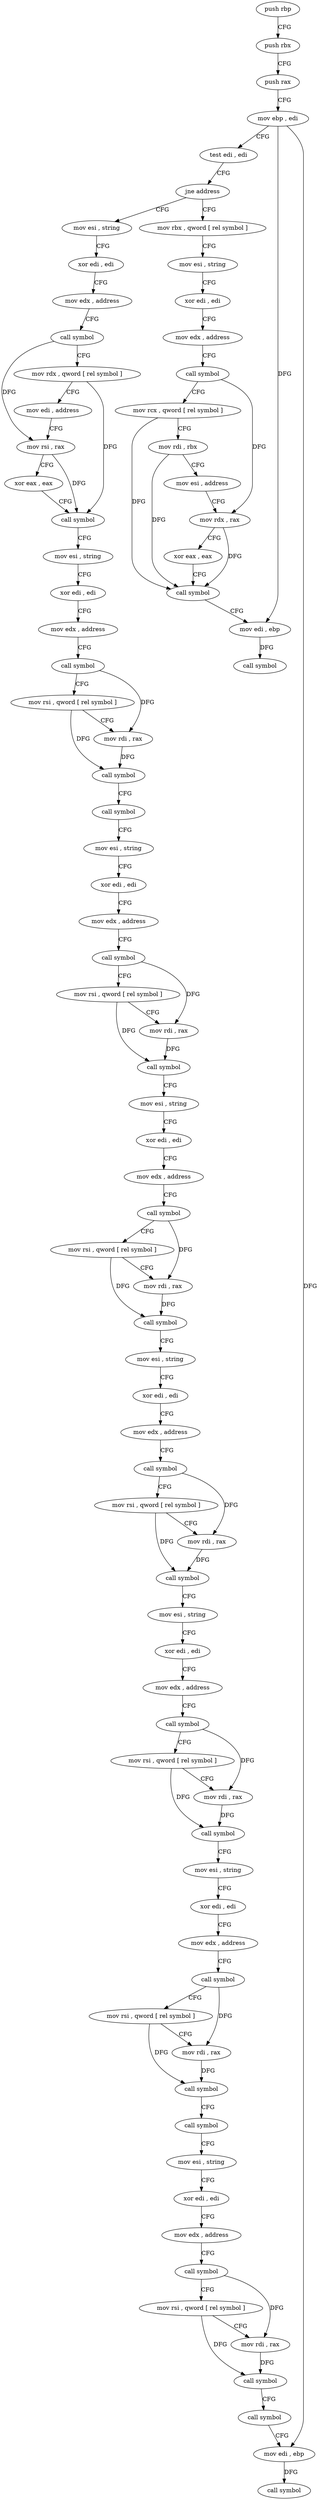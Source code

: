 digraph "func" {
"4199808" [label = "push rbp" ]
"4199809" [label = "push rbx" ]
"4199810" [label = "push rax" ]
"4199811" [label = "mov ebp , edi" ]
"4199813" [label = "test edi , edi" ]
"4199815" [label = "jne address" ]
"4200106" [label = "mov rbx , qword [ rel symbol ]" ]
"4199821" [label = "mov esi , string" ]
"4200113" [label = "mov esi , string" ]
"4200118" [label = "xor edi , edi" ]
"4200120" [label = "mov edx , address" ]
"4200125" [label = "call symbol" ]
"4200130" [label = "mov rcx , qword [ rel symbol ]" ]
"4200137" [label = "mov rdi , rbx" ]
"4200140" [label = "mov esi , address" ]
"4200145" [label = "mov rdx , rax" ]
"4200148" [label = "xor eax , eax" ]
"4200150" [label = "call symbol" ]
"4200155" [label = "mov edi , ebp" ]
"4200157" [label = "call symbol" ]
"4199826" [label = "xor edi , edi" ]
"4199828" [label = "mov edx , address" ]
"4199833" [label = "call symbol" ]
"4199838" [label = "mov rdx , qword [ rel symbol ]" ]
"4199845" [label = "mov edi , address" ]
"4199850" [label = "mov rsi , rax" ]
"4199853" [label = "xor eax , eax" ]
"4199855" [label = "call symbol" ]
"4199860" [label = "mov esi , string" ]
"4199865" [label = "xor edi , edi" ]
"4199867" [label = "mov edx , address" ]
"4199872" [label = "call symbol" ]
"4199877" [label = "mov rsi , qword [ rel symbol ]" ]
"4199884" [label = "mov rdi , rax" ]
"4199887" [label = "call symbol" ]
"4199892" [label = "call symbol" ]
"4199897" [label = "mov esi , string" ]
"4199902" [label = "xor edi , edi" ]
"4199904" [label = "mov edx , address" ]
"4199909" [label = "call symbol" ]
"4199914" [label = "mov rsi , qword [ rel symbol ]" ]
"4199921" [label = "mov rdi , rax" ]
"4199924" [label = "call symbol" ]
"4199929" [label = "mov esi , string" ]
"4199934" [label = "xor edi , edi" ]
"4199936" [label = "mov edx , address" ]
"4199941" [label = "call symbol" ]
"4199946" [label = "mov rsi , qword [ rel symbol ]" ]
"4199953" [label = "mov rdi , rax" ]
"4199956" [label = "call symbol" ]
"4199961" [label = "mov esi , string" ]
"4199966" [label = "xor edi , edi" ]
"4199968" [label = "mov edx , address" ]
"4199973" [label = "call symbol" ]
"4199978" [label = "mov rsi , qword [ rel symbol ]" ]
"4199985" [label = "mov rdi , rax" ]
"4199988" [label = "call symbol" ]
"4199993" [label = "mov esi , string" ]
"4199998" [label = "xor edi , edi" ]
"4200000" [label = "mov edx , address" ]
"4200005" [label = "call symbol" ]
"4200010" [label = "mov rsi , qword [ rel symbol ]" ]
"4200017" [label = "mov rdi , rax" ]
"4200020" [label = "call symbol" ]
"4200025" [label = "mov esi , string" ]
"4200030" [label = "xor edi , edi" ]
"4200032" [label = "mov edx , address" ]
"4200037" [label = "call symbol" ]
"4200042" [label = "mov rsi , qword [ rel symbol ]" ]
"4200049" [label = "mov rdi , rax" ]
"4200052" [label = "call symbol" ]
"4200057" [label = "call symbol" ]
"4200062" [label = "mov esi , string" ]
"4200067" [label = "xor edi , edi" ]
"4200069" [label = "mov edx , address" ]
"4200074" [label = "call symbol" ]
"4200079" [label = "mov rsi , qword [ rel symbol ]" ]
"4200086" [label = "mov rdi , rax" ]
"4200089" [label = "call symbol" ]
"4200094" [label = "call symbol" ]
"4200099" [label = "mov edi , ebp" ]
"4200101" [label = "call symbol" ]
"4199808" -> "4199809" [ label = "CFG" ]
"4199809" -> "4199810" [ label = "CFG" ]
"4199810" -> "4199811" [ label = "CFG" ]
"4199811" -> "4199813" [ label = "CFG" ]
"4199811" -> "4200155" [ label = "DFG" ]
"4199811" -> "4200099" [ label = "DFG" ]
"4199813" -> "4199815" [ label = "CFG" ]
"4199815" -> "4200106" [ label = "CFG" ]
"4199815" -> "4199821" [ label = "CFG" ]
"4200106" -> "4200113" [ label = "CFG" ]
"4199821" -> "4199826" [ label = "CFG" ]
"4200113" -> "4200118" [ label = "CFG" ]
"4200118" -> "4200120" [ label = "CFG" ]
"4200120" -> "4200125" [ label = "CFG" ]
"4200125" -> "4200130" [ label = "CFG" ]
"4200125" -> "4200145" [ label = "DFG" ]
"4200130" -> "4200137" [ label = "CFG" ]
"4200130" -> "4200150" [ label = "DFG" ]
"4200137" -> "4200140" [ label = "CFG" ]
"4200137" -> "4200150" [ label = "DFG" ]
"4200140" -> "4200145" [ label = "CFG" ]
"4200145" -> "4200148" [ label = "CFG" ]
"4200145" -> "4200150" [ label = "DFG" ]
"4200148" -> "4200150" [ label = "CFG" ]
"4200150" -> "4200155" [ label = "CFG" ]
"4200155" -> "4200157" [ label = "DFG" ]
"4199826" -> "4199828" [ label = "CFG" ]
"4199828" -> "4199833" [ label = "CFG" ]
"4199833" -> "4199838" [ label = "CFG" ]
"4199833" -> "4199850" [ label = "DFG" ]
"4199838" -> "4199845" [ label = "CFG" ]
"4199838" -> "4199855" [ label = "DFG" ]
"4199845" -> "4199850" [ label = "CFG" ]
"4199850" -> "4199853" [ label = "CFG" ]
"4199850" -> "4199855" [ label = "DFG" ]
"4199853" -> "4199855" [ label = "CFG" ]
"4199855" -> "4199860" [ label = "CFG" ]
"4199860" -> "4199865" [ label = "CFG" ]
"4199865" -> "4199867" [ label = "CFG" ]
"4199867" -> "4199872" [ label = "CFG" ]
"4199872" -> "4199877" [ label = "CFG" ]
"4199872" -> "4199884" [ label = "DFG" ]
"4199877" -> "4199884" [ label = "CFG" ]
"4199877" -> "4199887" [ label = "DFG" ]
"4199884" -> "4199887" [ label = "DFG" ]
"4199887" -> "4199892" [ label = "CFG" ]
"4199892" -> "4199897" [ label = "CFG" ]
"4199897" -> "4199902" [ label = "CFG" ]
"4199902" -> "4199904" [ label = "CFG" ]
"4199904" -> "4199909" [ label = "CFG" ]
"4199909" -> "4199914" [ label = "CFG" ]
"4199909" -> "4199921" [ label = "DFG" ]
"4199914" -> "4199921" [ label = "CFG" ]
"4199914" -> "4199924" [ label = "DFG" ]
"4199921" -> "4199924" [ label = "DFG" ]
"4199924" -> "4199929" [ label = "CFG" ]
"4199929" -> "4199934" [ label = "CFG" ]
"4199934" -> "4199936" [ label = "CFG" ]
"4199936" -> "4199941" [ label = "CFG" ]
"4199941" -> "4199946" [ label = "CFG" ]
"4199941" -> "4199953" [ label = "DFG" ]
"4199946" -> "4199953" [ label = "CFG" ]
"4199946" -> "4199956" [ label = "DFG" ]
"4199953" -> "4199956" [ label = "DFG" ]
"4199956" -> "4199961" [ label = "CFG" ]
"4199961" -> "4199966" [ label = "CFG" ]
"4199966" -> "4199968" [ label = "CFG" ]
"4199968" -> "4199973" [ label = "CFG" ]
"4199973" -> "4199978" [ label = "CFG" ]
"4199973" -> "4199985" [ label = "DFG" ]
"4199978" -> "4199985" [ label = "CFG" ]
"4199978" -> "4199988" [ label = "DFG" ]
"4199985" -> "4199988" [ label = "DFG" ]
"4199988" -> "4199993" [ label = "CFG" ]
"4199993" -> "4199998" [ label = "CFG" ]
"4199998" -> "4200000" [ label = "CFG" ]
"4200000" -> "4200005" [ label = "CFG" ]
"4200005" -> "4200010" [ label = "CFG" ]
"4200005" -> "4200017" [ label = "DFG" ]
"4200010" -> "4200017" [ label = "CFG" ]
"4200010" -> "4200020" [ label = "DFG" ]
"4200017" -> "4200020" [ label = "DFG" ]
"4200020" -> "4200025" [ label = "CFG" ]
"4200025" -> "4200030" [ label = "CFG" ]
"4200030" -> "4200032" [ label = "CFG" ]
"4200032" -> "4200037" [ label = "CFG" ]
"4200037" -> "4200042" [ label = "CFG" ]
"4200037" -> "4200049" [ label = "DFG" ]
"4200042" -> "4200049" [ label = "CFG" ]
"4200042" -> "4200052" [ label = "DFG" ]
"4200049" -> "4200052" [ label = "DFG" ]
"4200052" -> "4200057" [ label = "CFG" ]
"4200057" -> "4200062" [ label = "CFG" ]
"4200062" -> "4200067" [ label = "CFG" ]
"4200067" -> "4200069" [ label = "CFG" ]
"4200069" -> "4200074" [ label = "CFG" ]
"4200074" -> "4200079" [ label = "CFG" ]
"4200074" -> "4200086" [ label = "DFG" ]
"4200079" -> "4200086" [ label = "CFG" ]
"4200079" -> "4200089" [ label = "DFG" ]
"4200086" -> "4200089" [ label = "DFG" ]
"4200089" -> "4200094" [ label = "CFG" ]
"4200094" -> "4200099" [ label = "CFG" ]
"4200099" -> "4200101" [ label = "DFG" ]
}
